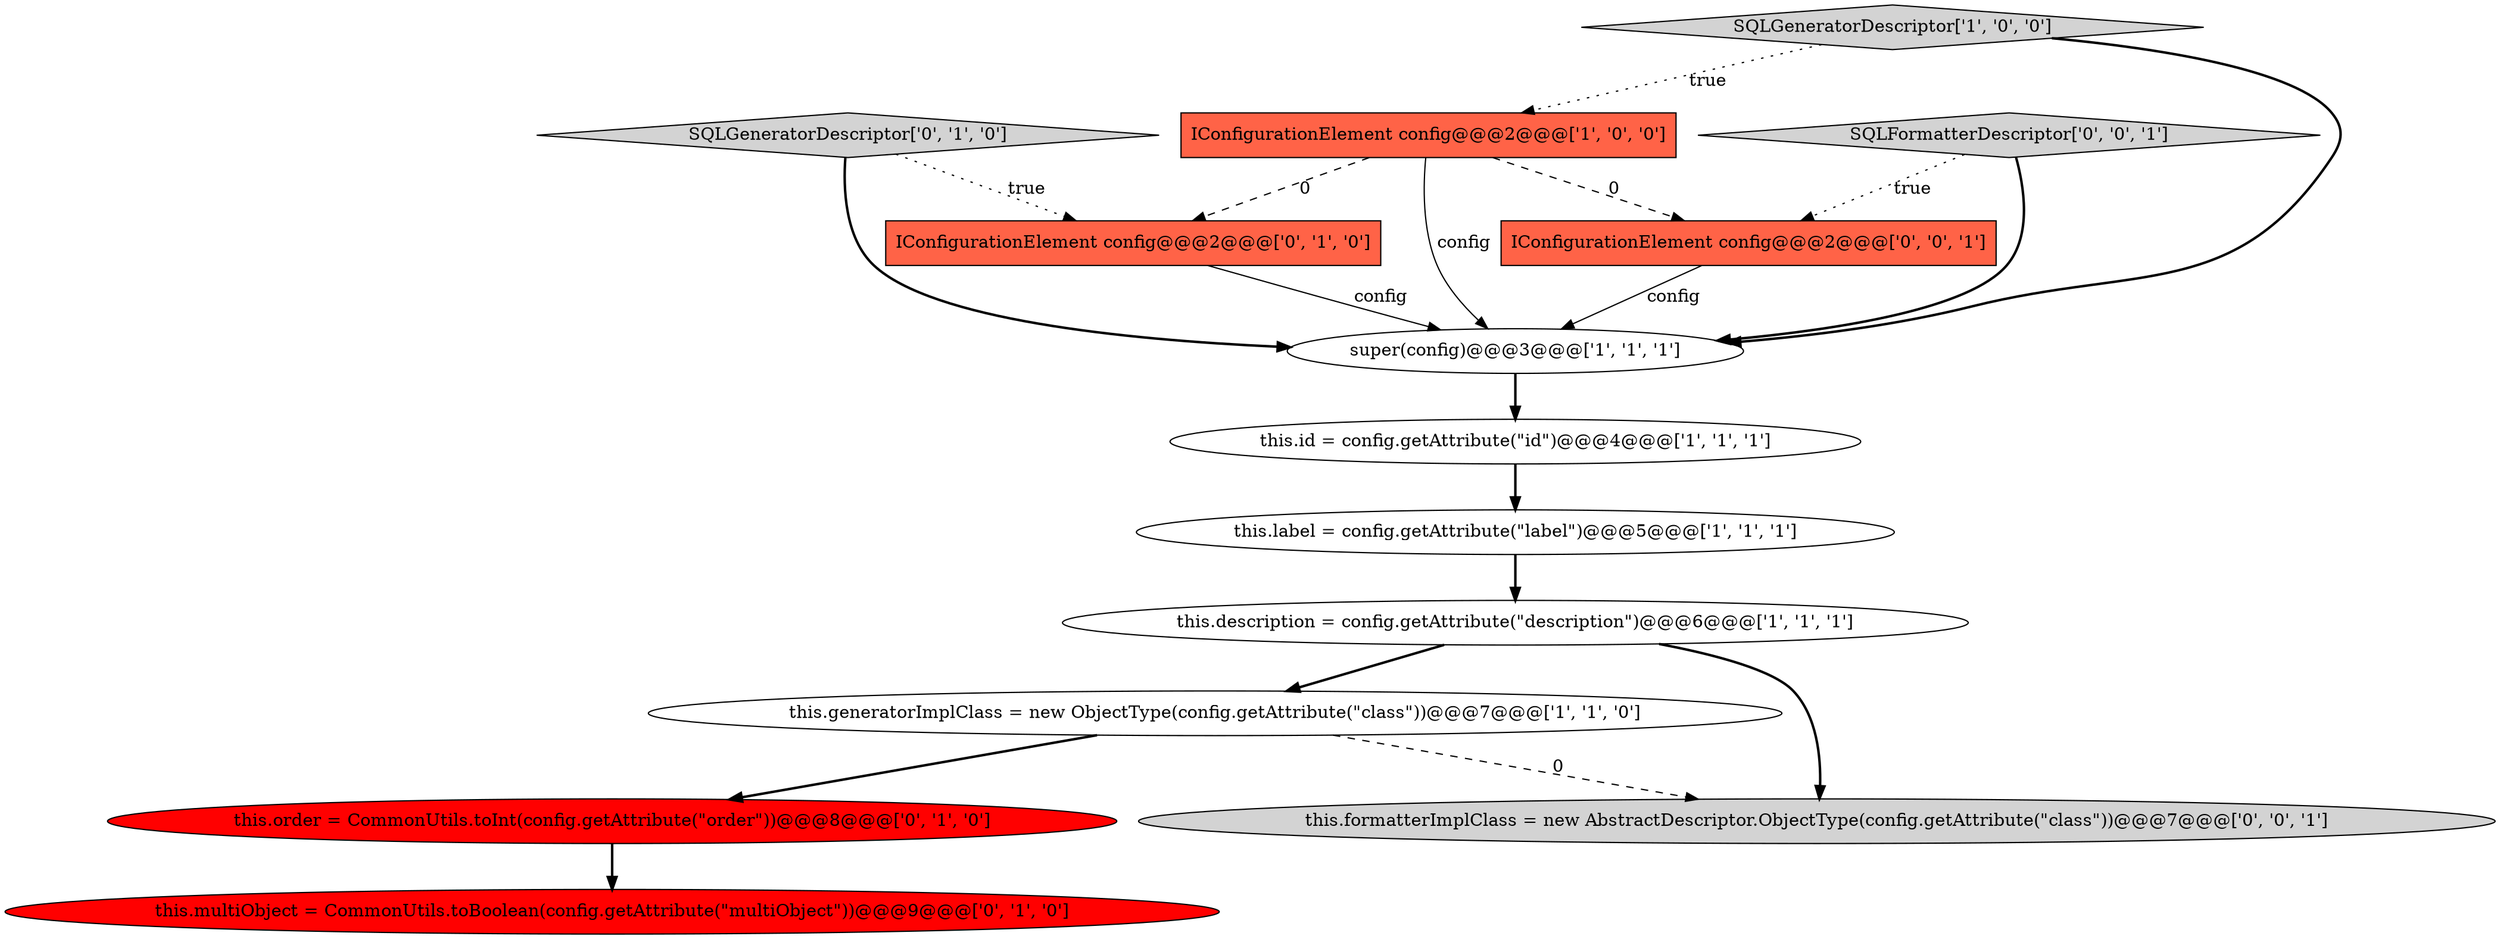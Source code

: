digraph {
9 [style = filled, label = "SQLGeneratorDescriptor['0', '1', '0']", fillcolor = lightgray, shape = diamond image = "AAA0AAABBB2BBB"];
7 [style = filled, label = "IConfigurationElement config@@@2@@@['0', '1', '0']", fillcolor = tomato, shape = box image = "AAA1AAABBB2BBB"];
10 [style = filled, label = "this.order = CommonUtils.toInt(config.getAttribute(\"order\"))@@@8@@@['0', '1', '0']", fillcolor = red, shape = ellipse image = "AAA1AAABBB2BBB"];
2 [style = filled, label = "this.generatorImplClass = new ObjectType(config.getAttribute(\"class\"))@@@7@@@['1', '1', '0']", fillcolor = white, shape = ellipse image = "AAA0AAABBB1BBB"];
3 [style = filled, label = "this.description = config.getAttribute(\"description\")@@@6@@@['1', '1', '1']", fillcolor = white, shape = ellipse image = "AAA0AAABBB1BBB"];
13 [style = filled, label = "IConfigurationElement config@@@2@@@['0', '0', '1']", fillcolor = tomato, shape = box image = "AAA0AAABBB3BBB"];
12 [style = filled, label = "SQLFormatterDescriptor['0', '0', '1']", fillcolor = lightgray, shape = diamond image = "AAA0AAABBB3BBB"];
0 [style = filled, label = "super(config)@@@3@@@['1', '1', '1']", fillcolor = white, shape = ellipse image = "AAA0AAABBB1BBB"];
4 [style = filled, label = "this.label = config.getAttribute(\"label\")@@@5@@@['1', '1', '1']", fillcolor = white, shape = ellipse image = "AAA0AAABBB1BBB"];
1 [style = filled, label = "IConfigurationElement config@@@2@@@['1', '0', '0']", fillcolor = tomato, shape = box image = "AAA1AAABBB1BBB"];
5 [style = filled, label = "this.id = config.getAttribute(\"id\")@@@4@@@['1', '1', '1']", fillcolor = white, shape = ellipse image = "AAA0AAABBB1BBB"];
11 [style = filled, label = "this.formatterImplClass = new AbstractDescriptor.ObjectType(config.getAttribute(\"class\"))@@@7@@@['0', '0', '1']", fillcolor = lightgray, shape = ellipse image = "AAA0AAABBB3BBB"];
6 [style = filled, label = "SQLGeneratorDescriptor['1', '0', '0']", fillcolor = lightgray, shape = diamond image = "AAA0AAABBB1BBB"];
8 [style = filled, label = "this.multiObject = CommonUtils.toBoolean(config.getAttribute(\"multiObject\"))@@@9@@@['0', '1', '0']", fillcolor = red, shape = ellipse image = "AAA1AAABBB2BBB"];
3->11 [style = bold, label=""];
2->11 [style = dashed, label="0"];
4->3 [style = bold, label=""];
7->0 [style = solid, label="config"];
12->13 [style = dotted, label="true"];
6->0 [style = bold, label=""];
1->13 [style = dashed, label="0"];
6->1 [style = dotted, label="true"];
9->0 [style = bold, label=""];
3->2 [style = bold, label=""];
13->0 [style = solid, label="config"];
10->8 [style = bold, label=""];
2->10 [style = bold, label=""];
9->7 [style = dotted, label="true"];
12->0 [style = bold, label=""];
1->7 [style = dashed, label="0"];
5->4 [style = bold, label=""];
0->5 [style = bold, label=""];
1->0 [style = solid, label="config"];
}
